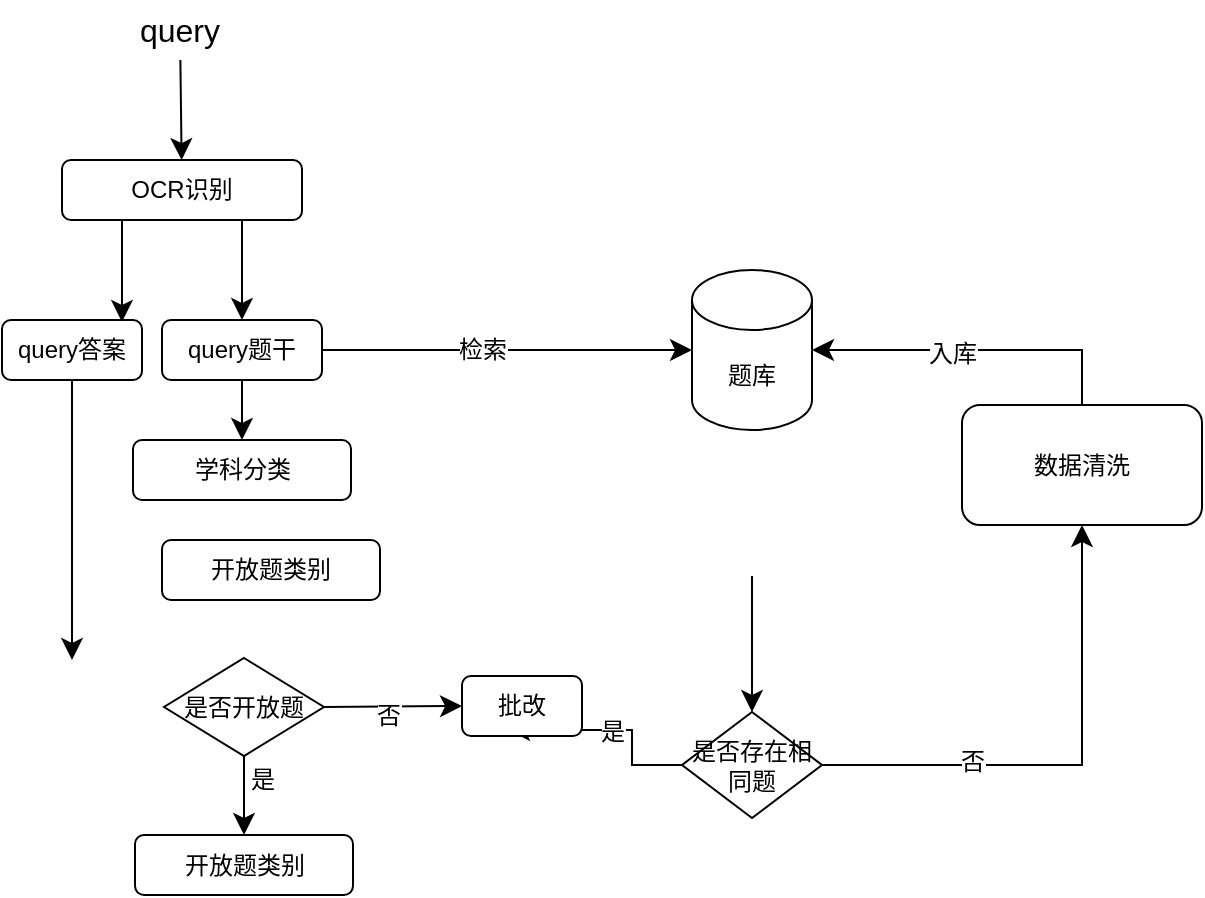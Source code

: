 <mxfile version="25.0.3">
  <diagram id="C5RBs43oDa-KdzZeNtuy" name="Page-1">
    <mxGraphModel dx="774" dy="665" grid="1" gridSize="10" guides="1" tooltips="1" connect="1" arrows="1" fold="1" page="1" pageScale="1" pageWidth="827" pageHeight="1169" math="0" shadow="0">
      <root>
        <mxCell id="WIyWlLk6GJQsqaUBKTNV-0" />
        <mxCell id="WIyWlLk6GJQsqaUBKTNV-1" parent="WIyWlLk6GJQsqaUBKTNV-0" />
        <mxCell id="gxDr0yINC1JNPGVTnlTi-20" style="edgeStyle=none;curved=1;rounded=0;orthogonalLoop=1;jettySize=auto;html=1;exitX=0.5;exitY=1;exitDx=0;exitDy=0;exitPerimeter=0;fontSize=12;startSize=8;endSize=8;entryX=0.5;entryY=0;entryDx=0;entryDy=0;" edge="1" parent="WIyWlLk6GJQsqaUBKTNV-1" target="gxDr0yINC1JNPGVTnlTi-22">
          <mxGeometry relative="1" as="geometry">
            <mxPoint x="590" y="673" as="targetPoint" />
            <mxPoint x="585" y="628" as="sourcePoint" />
          </mxGeometry>
        </mxCell>
        <mxCell id="gxDr0yINC1JNPGVTnlTi-0" value="题库" style="shape=cylinder3;whiteSpace=wrap;html=1;boundedLbl=1;backgroundOutline=1;size=15;" vertex="1" parent="WIyWlLk6GJQsqaUBKTNV-1">
          <mxGeometry x="555" y="475" width="60" height="80" as="geometry" />
        </mxCell>
        <mxCell id="gxDr0yINC1JNPGVTnlTi-2" style="edgeStyle=none;curved=1;rounded=0;orthogonalLoop=1;jettySize=auto;html=1;fontSize=12;startSize=8;endSize=8;" edge="1" parent="WIyWlLk6GJQsqaUBKTNV-1" source="gxDr0yINC1JNPGVTnlTi-1" target="gxDr0yINC1JNPGVTnlTi-3">
          <mxGeometry relative="1" as="geometry">
            <mxPoint x="300" y="400" as="targetPoint" />
          </mxGeometry>
        </mxCell>
        <mxCell id="gxDr0yINC1JNPGVTnlTi-1" value="query" style="text;html=1;align=center;verticalAlign=middle;whiteSpace=wrap;rounded=0;fontSize=16;" vertex="1" parent="WIyWlLk6GJQsqaUBKTNV-1">
          <mxGeometry x="269" y="340" width="60" height="30" as="geometry" />
        </mxCell>
        <mxCell id="gxDr0yINC1JNPGVTnlTi-7" style="edgeStyle=none;curved=1;rounded=0;orthogonalLoop=1;jettySize=auto;html=1;exitX=0.75;exitY=1;exitDx=0;exitDy=0;entryX=0.5;entryY=0;entryDx=0;entryDy=0;fontSize=12;startSize=8;endSize=8;" edge="1" parent="WIyWlLk6GJQsqaUBKTNV-1" source="gxDr0yINC1JNPGVTnlTi-3" target="gxDr0yINC1JNPGVTnlTi-5">
          <mxGeometry relative="1" as="geometry" />
        </mxCell>
        <mxCell id="gxDr0yINC1JNPGVTnlTi-8" style="edgeStyle=none;curved=1;rounded=0;orthogonalLoop=1;jettySize=auto;html=1;exitX=0.25;exitY=1;exitDx=0;exitDy=0;entryX=0.857;entryY=0.033;entryDx=0;entryDy=0;fontSize=12;startSize=8;endSize=8;entryPerimeter=0;" edge="1" parent="WIyWlLk6GJQsqaUBKTNV-1" source="gxDr0yINC1JNPGVTnlTi-3" target="gxDr0yINC1JNPGVTnlTi-6">
          <mxGeometry relative="1" as="geometry" />
        </mxCell>
        <mxCell id="gxDr0yINC1JNPGVTnlTi-3" value="OCR识别" style="rounded=1;whiteSpace=wrap;html=1;" vertex="1" parent="WIyWlLk6GJQsqaUBKTNV-1">
          <mxGeometry x="240" y="420" width="120" height="30" as="geometry" />
        </mxCell>
        <mxCell id="gxDr0yINC1JNPGVTnlTi-32" style="edgeStyle=none;curved=1;rounded=0;orthogonalLoop=1;jettySize=auto;html=1;exitX=0.5;exitY=1;exitDx=0;exitDy=0;fontSize=12;startSize=8;endSize=8;entryX=0.5;entryY=0;entryDx=0;entryDy=0;" edge="1" parent="WIyWlLk6GJQsqaUBKTNV-1" source="gxDr0yINC1JNPGVTnlTi-5" target="gxDr0yINC1JNPGVTnlTi-35">
          <mxGeometry relative="1" as="geometry">
            <mxPoint x="330" y="555" as="targetPoint" />
          </mxGeometry>
        </mxCell>
        <mxCell id="gxDr0yINC1JNPGVTnlTi-5" value="query题干" style="rounded=1;whiteSpace=wrap;html=1;" vertex="1" parent="WIyWlLk6GJQsqaUBKTNV-1">
          <mxGeometry x="290" y="500" width="80" height="30" as="geometry" />
        </mxCell>
        <mxCell id="gxDr0yINC1JNPGVTnlTi-19" style="rounded=0;orthogonalLoop=1;jettySize=auto;html=1;exitX=0.5;exitY=1;exitDx=0;exitDy=0;fontSize=12;startSize=8;endSize=8;entryX=0.5;entryY=0;entryDx=0;entryDy=0;" edge="1" parent="WIyWlLk6GJQsqaUBKTNV-1" source="gxDr0yINC1JNPGVTnlTi-6">
          <mxGeometry relative="1" as="geometry">
            <mxPoint x="245" y="670" as="targetPoint" />
          </mxGeometry>
        </mxCell>
        <mxCell id="gxDr0yINC1JNPGVTnlTi-6" value="query答案" style="rounded=1;whiteSpace=wrap;html=1;" vertex="1" parent="WIyWlLk6GJQsqaUBKTNV-1">
          <mxGeometry x="210" y="500" width="70" height="30" as="geometry" />
        </mxCell>
        <mxCell id="gxDr0yINC1JNPGVTnlTi-12" style="edgeStyle=none;curved=1;rounded=0;orthogonalLoop=1;jettySize=auto;html=1;exitX=1;exitY=0.5;exitDx=0;exitDy=0;fontSize=12;startSize=8;endSize=8;entryX=0;entryY=0.5;entryDx=0;entryDy=0;" edge="1" parent="WIyWlLk6GJQsqaUBKTNV-1" source="gxDr0yINC1JNPGVTnlTi-11" target="gxDr0yINC1JNPGVTnlTi-30">
          <mxGeometry relative="1" as="geometry">
            <mxPoint x="440" y="700" as="targetPoint" />
          </mxGeometry>
        </mxCell>
        <mxCell id="gxDr0yINC1JNPGVTnlTi-13" value="否" style="edgeLabel;html=1;align=center;verticalAlign=middle;resizable=0;points=[];fontSize=12;" vertex="1" connectable="0" parent="gxDr0yINC1JNPGVTnlTi-12">
          <mxGeometry x="-0.085" y="-4" relative="1" as="geometry">
            <mxPoint as="offset" />
          </mxGeometry>
        </mxCell>
        <mxCell id="gxDr0yINC1JNPGVTnlTi-14" style="edgeStyle=none;curved=1;rounded=0;orthogonalLoop=1;jettySize=auto;html=1;exitX=0.5;exitY=1;exitDx=0;exitDy=0;fontSize=12;startSize=8;endSize=8;entryX=0.5;entryY=0;entryDx=0;entryDy=0;" edge="1" parent="WIyWlLk6GJQsqaUBKTNV-1" source="gxDr0yINC1JNPGVTnlTi-11" target="gxDr0yINC1JNPGVTnlTi-17">
          <mxGeometry relative="1" as="geometry">
            <mxPoint x="331" y="739.5" as="targetPoint" />
          </mxGeometry>
        </mxCell>
        <mxCell id="gxDr0yINC1JNPGVTnlTi-15" value="是" style="edgeLabel;html=1;align=center;verticalAlign=middle;resizable=0;points=[];fontSize=12;" vertex="1" connectable="0" parent="gxDr0yINC1JNPGVTnlTi-14">
          <mxGeometry x="0.16" relative="1" as="geometry">
            <mxPoint x="9" y="-11" as="offset" />
          </mxGeometry>
        </mxCell>
        <mxCell id="gxDr0yINC1JNPGVTnlTi-11" value="是否开放题" style="rhombus;whiteSpace=wrap;html=1;" vertex="1" parent="WIyWlLk6GJQsqaUBKTNV-1">
          <mxGeometry x="291" y="669" width="80" height="49" as="geometry" />
        </mxCell>
        <mxCell id="gxDr0yINC1JNPGVTnlTi-16" style="edgeStyle=none;curved=1;rounded=0;orthogonalLoop=1;jettySize=auto;html=1;entryX=0;entryY=0.5;entryDx=0;entryDy=0;entryPerimeter=0;fontSize=12;startSize=8;endSize=8;" edge="1" parent="WIyWlLk6GJQsqaUBKTNV-1" source="gxDr0yINC1JNPGVTnlTi-5" target="gxDr0yINC1JNPGVTnlTi-0">
          <mxGeometry relative="1" as="geometry" />
        </mxCell>
        <mxCell id="gxDr0yINC1JNPGVTnlTi-21" value="检索" style="edgeLabel;html=1;align=center;verticalAlign=middle;resizable=0;points=[];fontSize=12;" vertex="1" connectable="0" parent="gxDr0yINC1JNPGVTnlTi-16">
          <mxGeometry x="-0.137" relative="1" as="geometry">
            <mxPoint as="offset" />
          </mxGeometry>
        </mxCell>
        <mxCell id="gxDr0yINC1JNPGVTnlTi-17" value="开放题类别" style="rounded=1;whiteSpace=wrap;html=1;" vertex="1" parent="WIyWlLk6GJQsqaUBKTNV-1">
          <mxGeometry x="276.5" y="757.5" width="109" height="30" as="geometry" />
        </mxCell>
        <mxCell id="gxDr0yINC1JNPGVTnlTi-23" style="edgeStyle=orthogonalEdgeStyle;rounded=0;orthogonalLoop=1;jettySize=auto;html=1;exitX=1;exitY=0.5;exitDx=0;exitDy=0;fontSize=12;startSize=8;endSize=8;entryX=0.5;entryY=1;entryDx=0;entryDy=0;" edge="1" parent="WIyWlLk6GJQsqaUBKTNV-1" source="gxDr0yINC1JNPGVTnlTi-22" target="gxDr0yINC1JNPGVTnlTi-27">
          <mxGeometry relative="1" as="geometry">
            <mxPoint x="720" y="623" as="targetPoint" />
            <mxPoint x="670" y="600" as="sourcePoint" />
          </mxGeometry>
        </mxCell>
        <mxCell id="gxDr0yINC1JNPGVTnlTi-26" value="否" style="edgeLabel;html=1;align=center;verticalAlign=middle;resizable=0;points=[];fontSize=12;" vertex="1" connectable="0" parent="gxDr0yINC1JNPGVTnlTi-23">
          <mxGeometry x="-0.4" y="2" relative="1" as="geometry">
            <mxPoint as="offset" />
          </mxGeometry>
        </mxCell>
        <mxCell id="gxDr0yINC1JNPGVTnlTi-24" style="edgeStyle=orthogonalEdgeStyle;rounded=0;orthogonalLoop=1;jettySize=auto;html=1;exitX=0;exitY=0.5;exitDx=0;exitDy=0;fontSize=12;startSize=8;endSize=8;entryX=0.383;entryY=0.9;entryDx=0;entryDy=0;entryPerimeter=0;" edge="1" parent="WIyWlLk6GJQsqaUBKTNV-1" source="gxDr0yINC1JNPGVTnlTi-22" target="gxDr0yINC1JNPGVTnlTi-30">
          <mxGeometry relative="1" as="geometry">
            <mxPoint x="460" y="739" as="targetPoint" />
          </mxGeometry>
        </mxCell>
        <mxCell id="gxDr0yINC1JNPGVTnlTi-25" value="是" style="edgeLabel;html=1;align=center;verticalAlign=middle;resizable=0;points=[];fontSize=12;" vertex="1" connectable="0" parent="gxDr0yINC1JNPGVTnlTi-24">
          <mxGeometry x="0.0" y="1" relative="1" as="geometry">
            <mxPoint as="offset" />
          </mxGeometry>
        </mxCell>
        <mxCell id="gxDr0yINC1JNPGVTnlTi-22" value="是否存在相同题" style="rhombus;whiteSpace=wrap;html=1;" vertex="1" parent="WIyWlLk6GJQsqaUBKTNV-1">
          <mxGeometry x="550" y="696" width="70" height="53" as="geometry" />
        </mxCell>
        <mxCell id="gxDr0yINC1JNPGVTnlTi-27" value="数据清洗" style="rounded=1;whiteSpace=wrap;html=1;" vertex="1" parent="WIyWlLk6GJQsqaUBKTNV-1">
          <mxGeometry x="690" y="542.5" width="120" height="60" as="geometry" />
        </mxCell>
        <mxCell id="gxDr0yINC1JNPGVTnlTi-28" style="edgeStyle=orthogonalEdgeStyle;rounded=0;orthogonalLoop=1;jettySize=auto;html=1;exitX=0.5;exitY=0;exitDx=0;exitDy=0;entryX=1;entryY=0.5;entryDx=0;entryDy=0;entryPerimeter=0;fontSize=12;startSize=8;endSize=8;" edge="1" parent="WIyWlLk6GJQsqaUBKTNV-1" source="gxDr0yINC1JNPGVTnlTi-27" target="gxDr0yINC1JNPGVTnlTi-0">
          <mxGeometry relative="1" as="geometry" />
        </mxCell>
        <mxCell id="gxDr0yINC1JNPGVTnlTi-29" value="入库" style="edgeLabel;html=1;align=center;verticalAlign=middle;resizable=0;points=[];fontSize=12;" vertex="1" connectable="0" parent="gxDr0yINC1JNPGVTnlTi-28">
          <mxGeometry x="0.141" y="2" relative="1" as="geometry">
            <mxPoint as="offset" />
          </mxGeometry>
        </mxCell>
        <mxCell id="gxDr0yINC1JNPGVTnlTi-30" value="批改" style="rounded=1;whiteSpace=wrap;html=1;" vertex="1" parent="WIyWlLk6GJQsqaUBKTNV-1">
          <mxGeometry x="440" y="678" width="60" height="30" as="geometry" />
        </mxCell>
        <mxCell id="gxDr0yINC1JNPGVTnlTi-35" value="学科分类" style="rounded=1;whiteSpace=wrap;html=1;" vertex="1" parent="WIyWlLk6GJQsqaUBKTNV-1">
          <mxGeometry x="275.5" y="560" width="109" height="30" as="geometry" />
        </mxCell>
        <mxCell id="gxDr0yINC1JNPGVTnlTi-36" value="开放题类别" style="rounded=1;whiteSpace=wrap;html=1;" vertex="1" parent="WIyWlLk6GJQsqaUBKTNV-1">
          <mxGeometry x="290" y="610" width="109" height="30" as="geometry" />
        </mxCell>
      </root>
    </mxGraphModel>
  </diagram>
</mxfile>
